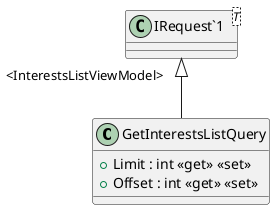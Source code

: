 @startuml
class GetInterestsListQuery {
    + Limit : int <<get>> <<set>>
    + Offset : int <<get>> <<set>>
}
class "IRequest`1"<T> {
}
"IRequest`1" "<InterestsListViewModel>" <|-- GetInterestsListQuery
@enduml
